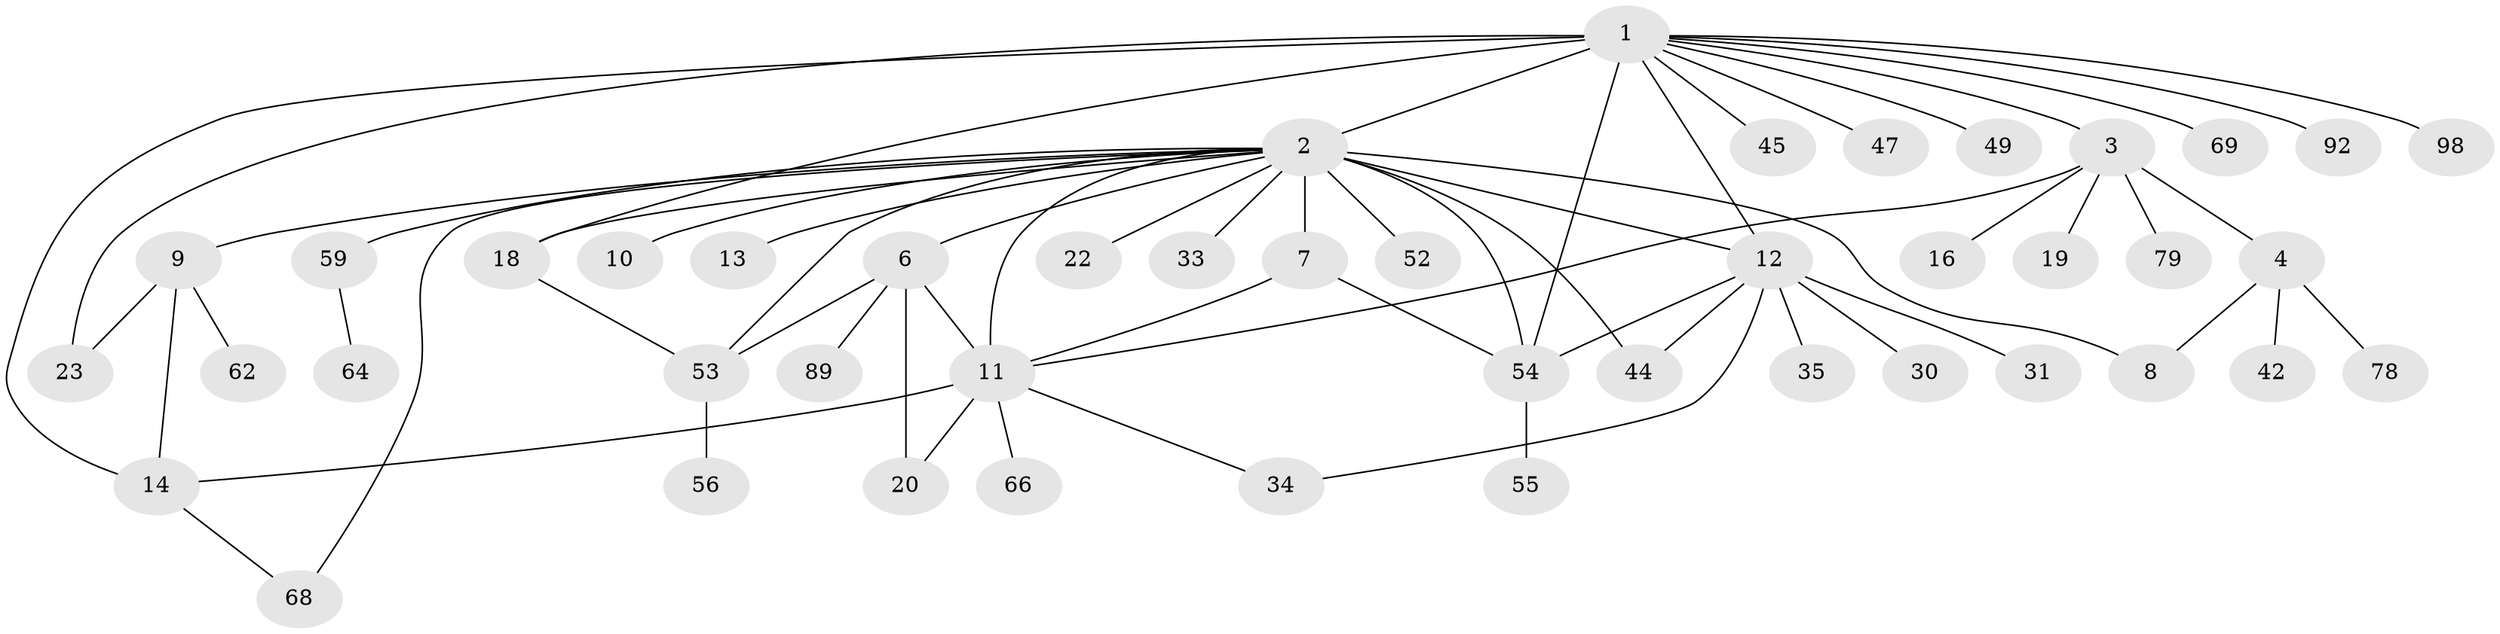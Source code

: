 // original degree distribution, {19: 0.008849557522123894, 7: 0.02654867256637168, 6: 0.061946902654867256, 4: 0.07079646017699115, 24: 0.008849557522123894, 5: 0.035398230088495575, 1: 0.5309734513274337, 9: 0.008849557522123894, 10: 0.008849557522123894, 8: 0.008849557522123894, 2: 0.20353982300884957, 3: 0.02654867256637168}
// Generated by graph-tools (version 1.1) at 2025/18/03/04/25 18:18:12]
// undirected, 45 vertices, 62 edges
graph export_dot {
graph [start="1"]
  node [color=gray90,style=filled];
  1;
  2 [super="+90+5"];
  3;
  4;
  6 [super="+24"];
  7 [super="+28+50"];
  8 [super="+43+63+83+95+39"];
  9 [super="+105+21"];
  10;
  11 [super="+65+48+32+60"];
  12 [super="+36"];
  13;
  14 [super="+71+88+113"];
  16;
  18 [super="+37+80+103+38"];
  19;
  20;
  22;
  23;
  30;
  31;
  33;
  34 [super="+82+57+40"];
  35;
  42;
  44 [super="+97+93"];
  45 [super="+51"];
  47;
  49;
  52;
  53 [super="+58"];
  54 [super="+84+108"];
  55;
  56;
  59;
  62;
  64;
  66 [super="+75"];
  68;
  69;
  78;
  79;
  89;
  92;
  98;
  1 -- 2 [weight=4];
  1 -- 3;
  1 -- 12;
  1 -- 14 [weight=2];
  1 -- 18;
  1 -- 23;
  1 -- 45;
  1 -- 47;
  1 -- 49;
  1 -- 54 [weight=2];
  1 -- 69;
  1 -- 92;
  1 -- 98;
  2 -- 7 [weight=5];
  2 -- 33;
  2 -- 53;
  2 -- 11 [weight=3];
  2 -- 68;
  2 -- 6 [weight=2];
  2 -- 8 [weight=2];
  2 -- 9;
  2 -- 10;
  2 -- 12;
  2 -- 13;
  2 -- 18;
  2 -- 22;
  2 -- 44;
  2 -- 52;
  2 -- 54 [weight=2];
  2 -- 59;
  3 -- 4;
  3 -- 11;
  3 -- 16;
  3 -- 19;
  3 -- 79;
  4 -- 8;
  4 -- 42;
  4 -- 78;
  6 -- 11;
  6 -- 20;
  6 -- 89;
  6 -- 53;
  7 -- 54;
  7 -- 11;
  9 -- 23;
  9 -- 62;
  9 -- 14;
  11 -- 34;
  11 -- 20;
  11 -- 14;
  11 -- 66;
  12 -- 30;
  12 -- 31;
  12 -- 34;
  12 -- 35;
  12 -- 44;
  12 -- 54;
  14 -- 68;
  18 -- 53;
  53 -- 56;
  54 -- 55;
  59 -- 64;
}
